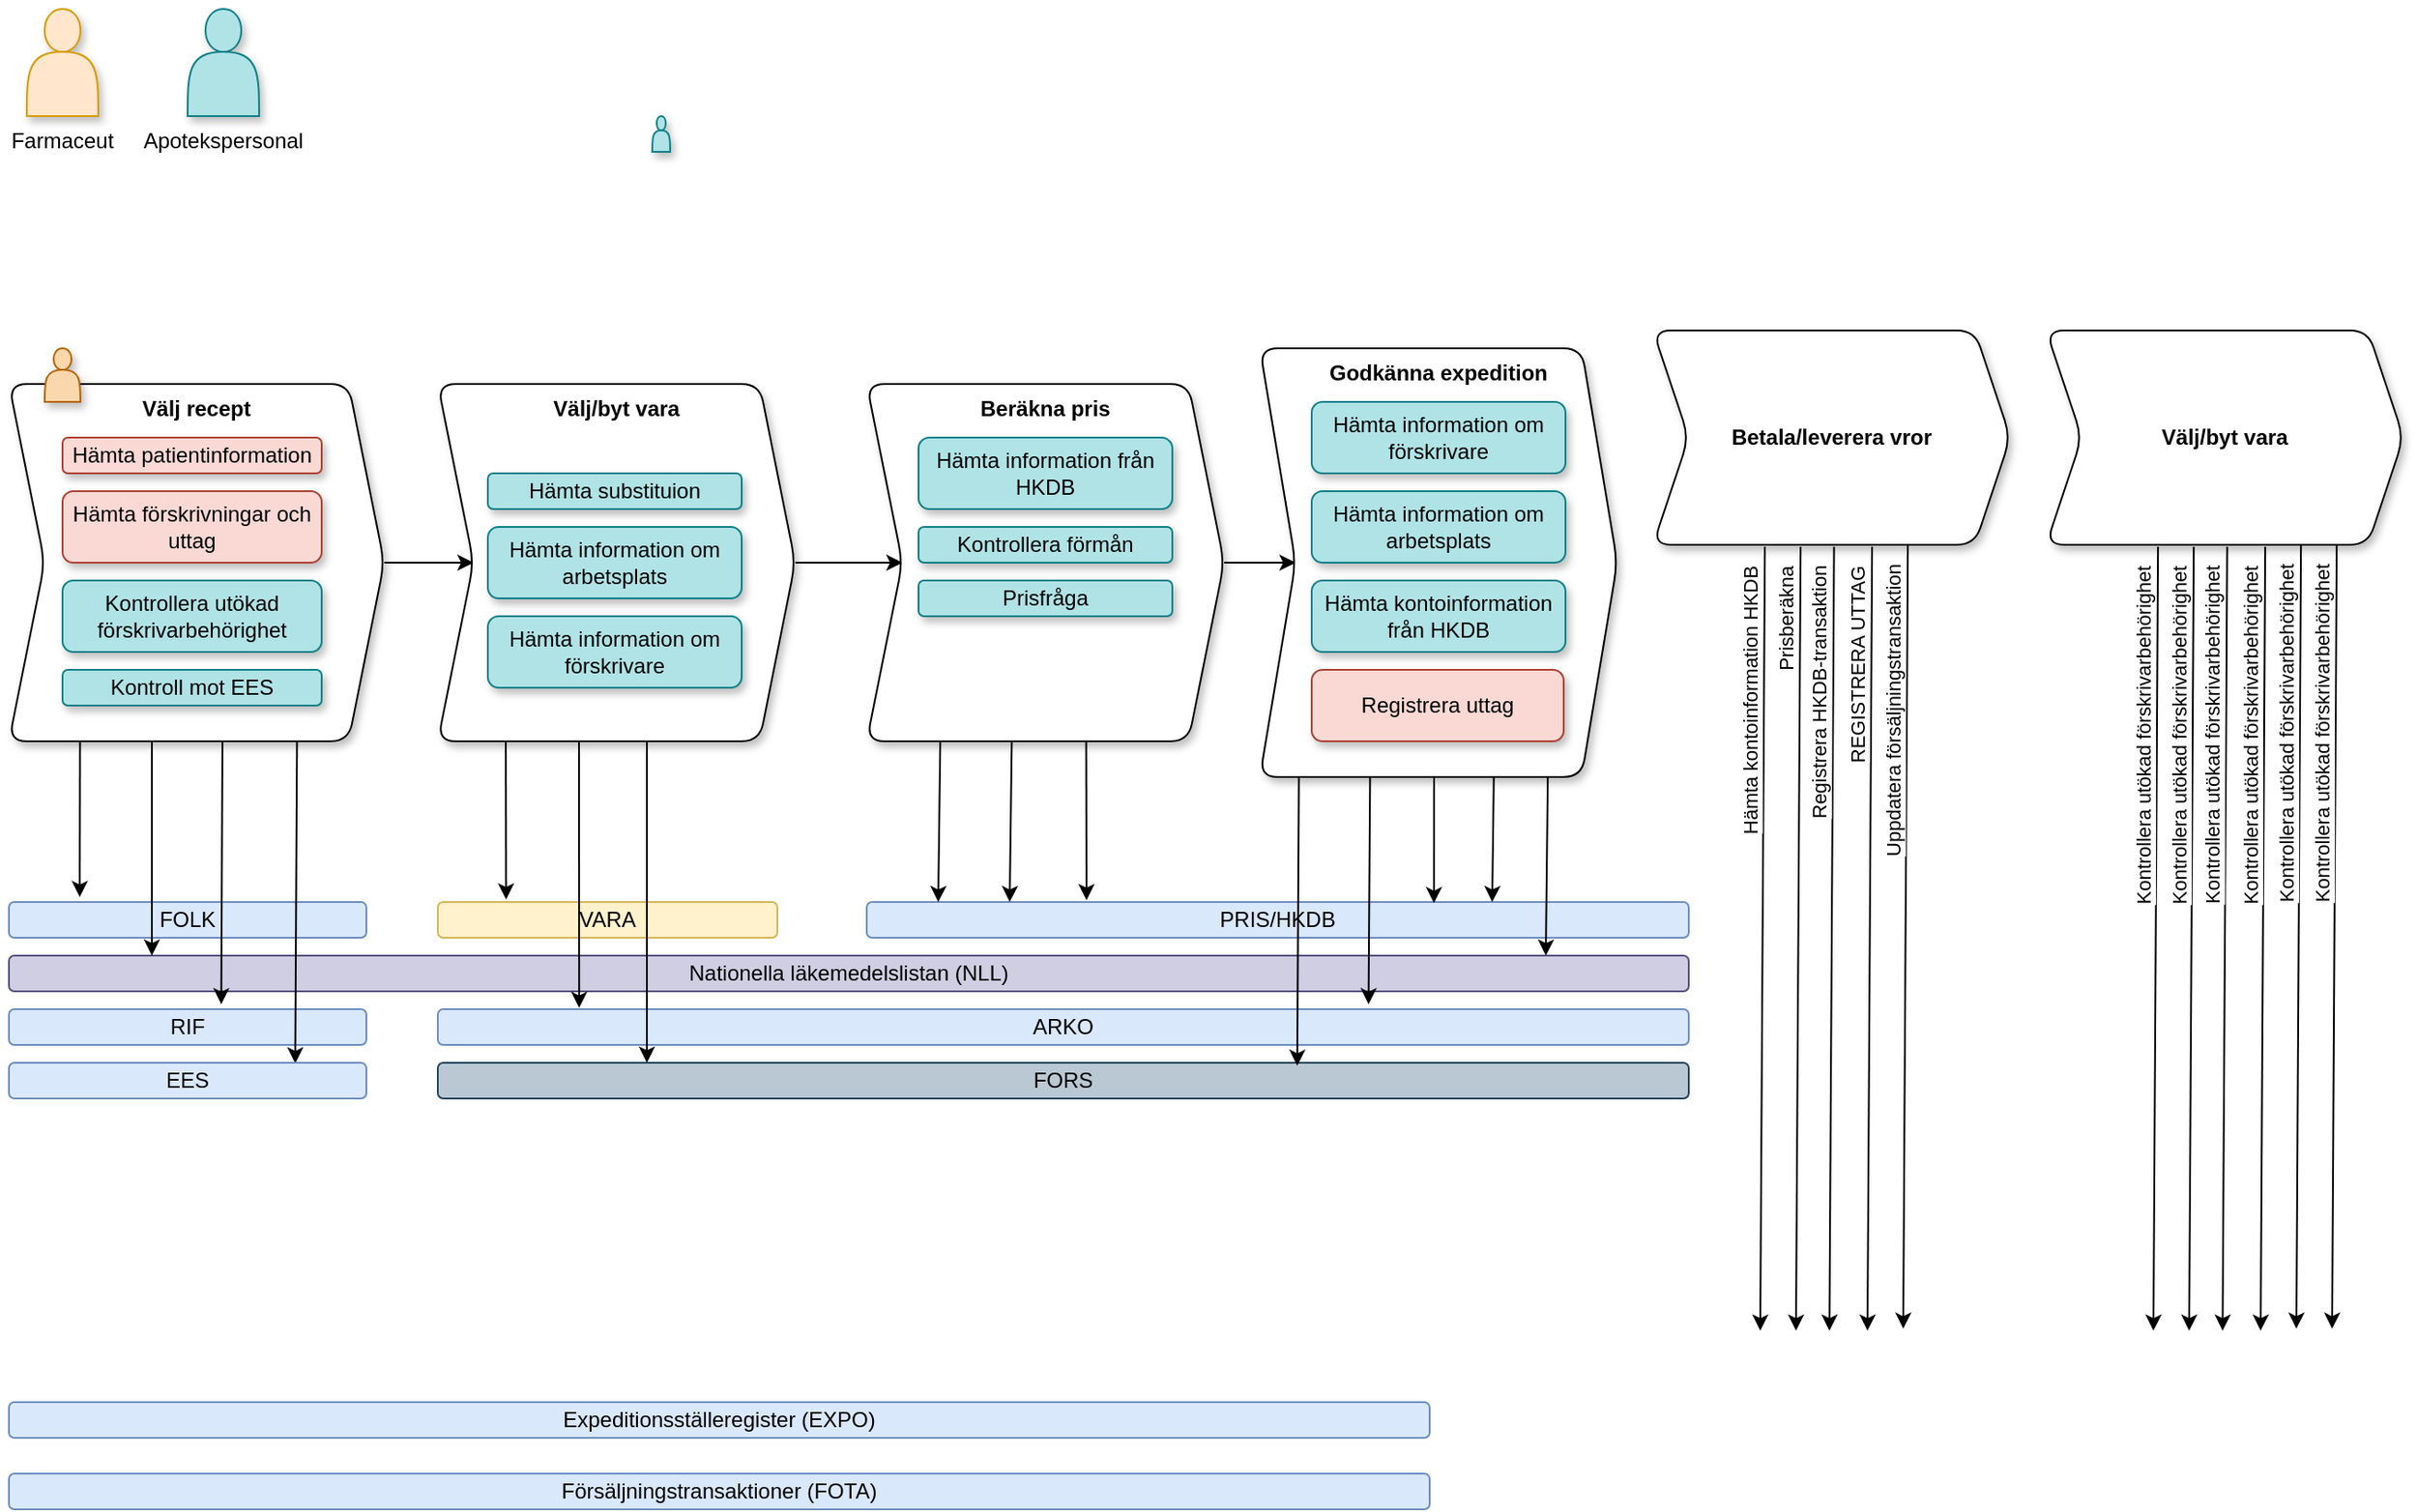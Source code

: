 <mxfile version="13.8.5" type="github">
  <diagram id="Y8RW_nMM7FUyLUE6UGEh" name="Page-1">
    <mxGraphModel dx="997" dy="1709" grid="1" gridSize="10" guides="1" tooltips="1" connect="1" arrows="1" fold="1" page="1" pageScale="1" pageWidth="850" pageHeight="1100" math="0" shadow="0">
      <root>
        <mxCell id="0" />
        <mxCell id="1" parent="0" />
        <mxCell id="-_0p66DI5QI1zj4v-Ik1-10" value="Farmaceut" style="shape=actor;whiteSpace=wrap;html=1;rounded=1;shadow=1;labelPosition=center;verticalLabelPosition=bottom;align=center;verticalAlign=top;fillColor=#ffe6cc;strokeColor=#d79b00;" parent="1" vertex="1">
          <mxGeometry x="10" y="-60" width="40" height="60" as="geometry" />
        </mxCell>
        <mxCell id="-_0p66DI5QI1zj4v-Ik1-12" value="FORS" style="whiteSpace=wrap;html=1;fillColor=#bac8d3;strokeColor=#23445d;rounded=1;" parent="1" vertex="1">
          <mxGeometry x="240" y="530" width="700" height="20" as="geometry" />
        </mxCell>
        <mxCell id="Q4kJV671iwrY0cKDhgk4-12" style="edgeStyle=orthogonalEdgeStyle;rounded=0;orthogonalLoop=1;jettySize=auto;html=1;exitX=1;exitY=0.5;exitDx=0;exitDy=0;" edge="1" parent="1" source="-_0p66DI5QI1zj4v-Ik1-9" target="Q4kJV671iwrY0cKDhgk4-13">
          <mxGeometry relative="1" as="geometry">
            <mxPoint x="-40" y="180" as="sourcePoint" />
          </mxGeometry>
        </mxCell>
        <mxCell id="Q4kJV671iwrY0cKDhgk4-1" value="VARA" style="whiteSpace=wrap;html=1;fillColor=#fff2cc;strokeColor=#d6b656;rounded=1;" vertex="1" parent="1">
          <mxGeometry x="240" y="440" width="190" height="20" as="geometry" />
        </mxCell>
        <mxCell id="Q4kJV671iwrY0cKDhgk4-2" value="ARKO" style="whiteSpace=wrap;html=1;fillColor=#dae8fc;strokeColor=#6c8ebf;rounded=1;" vertex="1" parent="1">
          <mxGeometry x="240" y="500" width="700" height="20" as="geometry" />
        </mxCell>
        <mxCell id="Q4kJV671iwrY0cKDhgk4-3" value="Nationella läkemedelslistan (NLL)" style="whiteSpace=wrap;html=1;fillColor=#d0cee2;strokeColor=#56517e;rounded=1;" vertex="1" parent="1">
          <mxGeometry y="470" width="940" height="20" as="geometry" />
        </mxCell>
        <mxCell id="Q4kJV671iwrY0cKDhgk4-5" value="PRIS/HKDB" style="whiteSpace=wrap;html=1;fillColor=#dae8fc;strokeColor=#6c8ebf;rounded=1;" vertex="1" parent="1">
          <mxGeometry x="480" y="440" width="460" height="20" as="geometry" />
        </mxCell>
        <mxCell id="Q4kJV671iwrY0cKDhgk4-7" value="Expeditionsställeregister (EXPO)" style="whiteSpace=wrap;html=1;fillColor=#dae8fc;strokeColor=#6c8ebf;rounded=1;" vertex="1" parent="1">
          <mxGeometry y="720" width="795" height="20" as="geometry" />
        </mxCell>
        <mxCell id="Q4kJV671iwrY0cKDhgk4-8" value="RIF" style="whiteSpace=wrap;html=1;fillColor=#dae8fc;strokeColor=#6c8ebf;rounded=1;" vertex="1" parent="1">
          <mxGeometry y="500" width="200" height="20" as="geometry" />
        </mxCell>
        <mxCell id="Q4kJV671iwrY0cKDhgk4-9" value="Försäljningstransaktioner (FOTA)" style="whiteSpace=wrap;html=1;fillColor=#dae8fc;strokeColor=#6c8ebf;rounded=1;" vertex="1" parent="1">
          <mxGeometry y="760" width="795" height="20" as="geometry" />
        </mxCell>
        <mxCell id="Q4kJV671iwrY0cKDhgk4-10" value="Apotekspersonal" style="shape=actor;whiteSpace=wrap;html=1;rounded=1;shadow=1;labelPosition=center;verticalLabelPosition=bottom;align=center;verticalAlign=top;fillColor=#b0e3e6;strokeColor=#0e8088;" vertex="1" parent="1">
          <mxGeometry x="100" y="-60" width="40" height="60" as="geometry" />
        </mxCell>
        <mxCell id="Q4kJV671iwrY0cKDhgk4-16" value="" style="shape=actor;whiteSpace=wrap;html=1;rounded=1;shadow=1;labelPosition=center;verticalLabelPosition=bottom;align=center;verticalAlign=top;fillColor=#b0e3e6;strokeColor=#0e8088;" vertex="1" parent="1">
          <mxGeometry x="360" width="10" height="20" as="geometry" />
        </mxCell>
        <UserObject label="FOLK" tooltip="Folkbokförda personer (FOLK)" id="Q4kJV671iwrY0cKDhgk4-20">
          <mxCell style="whiteSpace=wrap;html=1;fillColor=#dae8fc;strokeColor=#6c8ebf;rounded=1;" vertex="1" parent="1">
            <mxGeometry y="440" width="200" height="20" as="geometry" />
          </mxCell>
        </UserObject>
        <mxCell id="Q4kJV671iwrY0cKDhgk4-26" value="" style="endArrow=classic;html=1;sketch=0;horizontal=0;labelPosition=right;verticalLabelPosition=middle;align=left;verticalAlign=middle;entryX=0.198;entryY=-0.14;entryDx=0;entryDy=0;entryPerimeter=0;" edge="1" parent="1" target="Q4kJV671iwrY0cKDhgk4-20">
          <mxGeometry x="0.722" relative="1" as="geometry">
            <mxPoint x="40" y="240" as="sourcePoint" />
            <mxPoint x="40" y="470" as="targetPoint" />
            <mxPoint as="offset" />
          </mxGeometry>
        </mxCell>
        <mxCell id="Q4kJV671iwrY0cKDhgk4-29" value="" style="endArrow=classic;html=1;exitX=0.25;exitY=1;exitDx=0;exitDy=0;horizontal=0;labelPosition=right;verticalLabelPosition=middle;align=left;verticalAlign=middle;" edge="1" parent="1">
          <mxGeometry x="0.938" relative="1" as="geometry">
            <mxPoint x="80" y="240" as="sourcePoint" />
            <mxPoint x="80" y="470" as="targetPoint" />
            <mxPoint as="offset" />
          </mxGeometry>
        </mxCell>
        <mxCell id="Q4kJV671iwrY0cKDhgk4-31" value="" style="endArrow=classic;html=1;exitX=0.5;exitY=1;exitDx=0;exitDy=0;horizontal=0;align=left;labelPosition=right;verticalLabelPosition=middle;verticalAlign=middle;entryX=0.594;entryY=-0.14;entryDx=0;entryDy=0;entryPerimeter=0;" edge="1" parent="1" target="Q4kJV671iwrY0cKDhgk4-8">
          <mxGeometry x="0.8" relative="1" as="geometry">
            <mxPoint x="120" y="240" as="sourcePoint" />
            <mxPoint x="118" y="440" as="targetPoint" />
            <mxPoint as="offset" />
          </mxGeometry>
        </mxCell>
        <mxCell id="Q4kJV671iwrY0cKDhgk4-41" value="" style="endArrow=classic;html=1;entryX=0.113;entryY=-0.036;entryDx=0;entryDy=0;entryPerimeter=0;" edge="1" parent="1" target="Q4kJV671iwrY0cKDhgk4-2">
          <mxGeometry relative="1" as="geometry">
            <mxPoint x="319" y="330" as="sourcePoint" />
            <mxPoint x="318" y="600" as="targetPoint" />
          </mxGeometry>
        </mxCell>
        <mxCell id="Q4kJV671iwrY0cKDhgk4-45" value="" style="endArrow=classic;html=1;horizontal=0;" edge="1" parent="1">
          <mxGeometry x="0.611" y="-1" relative="1" as="geometry">
            <mxPoint x="357" y="330" as="sourcePoint" />
            <mxPoint x="357" y="530" as="targetPoint" />
            <mxPoint as="offset" />
          </mxGeometry>
        </mxCell>
        <mxCell id="Q4kJV671iwrY0cKDhgk4-47" value="" style="endArrow=classic;html=1;exitX=0.5;exitY=1;exitDx=0;exitDy=0;" edge="1" parent="1">
          <mxGeometry relative="1" as="geometry">
            <mxPoint x="522.58" y="240.0" as="sourcePoint" />
            <mxPoint x="520" y="440" as="targetPoint" />
          </mxGeometry>
        </mxCell>
        <mxCell id="Q4kJV671iwrY0cKDhgk4-49" value="" style="endArrow=classic;html=1;exitX=0.5;exitY=1;exitDx=0;exitDy=0;" edge="1" parent="1">
          <mxGeometry relative="1" as="geometry">
            <mxPoint x="562.58" y="240.0" as="sourcePoint" />
            <mxPoint x="560" y="440" as="targetPoint" />
          </mxGeometry>
        </mxCell>
        <mxCell id="Q4kJV671iwrY0cKDhgk4-51" value="" style="endArrow=classic;html=1;exitX=0.5;exitY=1;exitDx=0;exitDy=0;" edge="1" parent="1">
          <mxGeometry relative="1" as="geometry">
            <mxPoint x="602.57" y="240" as="sourcePoint" />
            <mxPoint x="603" y="439" as="targetPoint" />
          </mxGeometry>
        </mxCell>
        <mxCell id="Q4kJV671iwrY0cKDhgk4-56" value="" style="endArrow=classic;html=1;exitX=0.5;exitY=1;exitDx=0;exitDy=0;entryX=0.687;entryY=0.084;entryDx=0;entryDy=0;entryPerimeter=0;" edge="1" parent="1" target="-_0p66DI5QI1zj4v-Ik1-12">
          <mxGeometry relative="1" as="geometry">
            <mxPoint x="722.58" y="240.0" as="sourcePoint" />
            <mxPoint x="750" y="570" as="targetPoint" />
          </mxGeometry>
        </mxCell>
        <mxCell id="Q4kJV671iwrY0cKDhgk4-58" value="" style="endArrow=classic;html=1;exitX=0.5;exitY=1;exitDx=0;exitDy=0;entryX=0.744;entryY=-0.14;entryDx=0;entryDy=0;entryPerimeter=0;" edge="1" parent="1" target="Q4kJV671iwrY0cKDhgk4-2">
          <mxGeometry relative="1" as="geometry">
            <mxPoint x="762.58" y="240.0" as="sourcePoint" />
            <mxPoint x="760.005" y="678.88" as="targetPoint" />
          </mxGeometry>
        </mxCell>
        <mxCell id="Q4kJV671iwrY0cKDhgk4-60" value="" style="endArrow=classic;html=1;exitX=0.5;exitY=1;exitDx=0;exitDy=0;entryX=0.69;entryY=0.033;entryDx=0;entryDy=0;entryPerimeter=0;" edge="1" parent="1" target="Q4kJV671iwrY0cKDhgk4-5">
          <mxGeometry relative="1" as="geometry">
            <mxPoint x="797.57" y="240.0" as="sourcePoint" />
            <mxPoint x="794.995" y="678.88" as="targetPoint" />
          </mxGeometry>
        </mxCell>
        <mxCell id="Q4kJV671iwrY0cKDhgk4-62" value="" style="endArrow=classic;html=1;exitX=0.5;exitY=1;exitDx=0;exitDy=0;" edge="1" parent="1">
          <mxGeometry relative="1" as="geometry">
            <mxPoint x="832.57" y="240" as="sourcePoint" />
            <mxPoint x="830" y="440" as="targetPoint" />
          </mxGeometry>
        </mxCell>
        <mxCell id="Q4kJV671iwrY0cKDhgk4-64" value="" style="endArrow=classic;html=1;exitX=0.5;exitY=1;exitDx=0;exitDy=0;" edge="1" parent="1">
          <mxGeometry relative="1" as="geometry">
            <mxPoint x="862.57" y="240" as="sourcePoint" />
            <mxPoint x="860" y="470" as="targetPoint" />
          </mxGeometry>
        </mxCell>
        <mxCell id="Q4kJV671iwrY0cKDhgk4-66" value="Betala/leverera vror" style="shape=step;perimeter=stepPerimeter;whiteSpace=wrap;html=1;fixedSize=1;rounded=1;shadow=1;fontStyle=1" vertex="1" parent="1">
          <mxGeometry x="920" y="120" width="200" height="120" as="geometry" />
        </mxCell>
        <mxCell id="Q4kJV671iwrY0cKDhgk4-67" value="" style="endArrow=classic;html=1;exitX=0.5;exitY=1;exitDx=0;exitDy=0;entryX=0.477;entryY=-0.006;entryDx=0;entryDy=0;entryPerimeter=0;" edge="1" parent="1">
          <mxGeometry relative="1" as="geometry">
            <mxPoint x="982.58" y="241.12" as="sourcePoint" />
            <mxPoint x="980.005" y="680" as="targetPoint" />
          </mxGeometry>
        </mxCell>
        <mxCell id="Q4kJV671iwrY0cKDhgk4-68" value="Hämta kontoinformation HKDB" style="edgeLabel;resizable=0;html=1;align=right;verticalAlign=bottom;horizontal=0;labelPosition=left;verticalLabelPosition=top;spacingTop=0;spacingRight=10;" connectable="0" vertex="1" parent="Q4kJV671iwrY0cKDhgk4-67">
          <mxGeometry x="-1" relative="1" as="geometry" />
        </mxCell>
        <mxCell id="Q4kJV671iwrY0cKDhgk4-69" value="" style="endArrow=classic;html=1;exitX=0.5;exitY=1;exitDx=0;exitDy=0;entryX=0.477;entryY=-0.006;entryDx=0;entryDy=0;entryPerimeter=0;" edge="1" parent="1">
          <mxGeometry relative="1" as="geometry">
            <mxPoint x="1002.58" y="241.12" as="sourcePoint" />
            <mxPoint x="1000.005" y="680" as="targetPoint" />
          </mxGeometry>
        </mxCell>
        <mxCell id="Q4kJV671iwrY0cKDhgk4-70" value="Prisberäkna" style="edgeLabel;resizable=0;html=1;align=right;verticalAlign=bottom;horizontal=0;labelPosition=left;verticalLabelPosition=top;spacingTop=0;spacingRight=10;" connectable="0" vertex="1" parent="Q4kJV671iwrY0cKDhgk4-69">
          <mxGeometry x="-1" relative="1" as="geometry" />
        </mxCell>
        <mxCell id="Q4kJV671iwrY0cKDhgk4-71" value="" style="endArrow=classic;html=1;exitX=0.5;exitY=1;exitDx=0;exitDy=0;entryX=0.477;entryY=-0.006;entryDx=0;entryDy=0;entryPerimeter=0;" edge="1" parent="1">
          <mxGeometry relative="1" as="geometry">
            <mxPoint x="1021.29" y="241.12" as="sourcePoint" />
            <mxPoint x="1018.715" y="680" as="targetPoint" />
          </mxGeometry>
        </mxCell>
        <mxCell id="Q4kJV671iwrY0cKDhgk4-72" value="Registrera HKDB-transaktion" style="edgeLabel;resizable=0;html=1;align=right;verticalAlign=bottom;horizontal=0;labelPosition=left;verticalLabelPosition=top;spacingTop=0;spacingRight=10;" connectable="0" vertex="1" parent="Q4kJV671iwrY0cKDhgk4-71">
          <mxGeometry x="-1" relative="1" as="geometry" />
        </mxCell>
        <mxCell id="Q4kJV671iwrY0cKDhgk4-73" value="" style="endArrow=classic;html=1;exitX=0.5;exitY=1;exitDx=0;exitDy=0;entryX=0.477;entryY=-0.006;entryDx=0;entryDy=0;entryPerimeter=0;" edge="1" parent="1">
          <mxGeometry relative="1" as="geometry">
            <mxPoint x="1042.58" y="241.12" as="sourcePoint" />
            <mxPoint x="1040.005" y="680" as="targetPoint" />
          </mxGeometry>
        </mxCell>
        <mxCell id="Q4kJV671iwrY0cKDhgk4-74" value="REGISTRERA UTTAG" style="edgeLabel;resizable=0;html=1;align=right;verticalAlign=bottom;horizontal=0;labelPosition=left;verticalLabelPosition=top;spacingTop=0;spacingRight=10;" connectable="0" vertex="1" parent="Q4kJV671iwrY0cKDhgk4-73">
          <mxGeometry x="-1" relative="1" as="geometry" />
        </mxCell>
        <mxCell id="Q4kJV671iwrY0cKDhgk4-75" value="" style="endArrow=classic;html=1;exitX=0.5;exitY=1;exitDx=0;exitDy=0;entryX=0.477;entryY=-0.006;entryDx=0;entryDy=0;entryPerimeter=0;" edge="1" parent="1">
          <mxGeometry relative="1" as="geometry">
            <mxPoint x="1062.58" y="240" as="sourcePoint" />
            <mxPoint x="1060.005" y="678.88" as="targetPoint" />
          </mxGeometry>
        </mxCell>
        <mxCell id="Q4kJV671iwrY0cKDhgk4-76" value="Uppdatera försäljningstransaktion" style="edgeLabel;resizable=0;html=1;align=right;verticalAlign=bottom;horizontal=0;labelPosition=left;verticalLabelPosition=top;spacingTop=0;spacingRight=10;" connectable="0" vertex="1" parent="Q4kJV671iwrY0cKDhgk4-75">
          <mxGeometry x="-1" relative="1" as="geometry" />
        </mxCell>
        <mxCell id="Q4kJV671iwrY0cKDhgk4-79" value="Välj/byt vara" style="shape=step;perimeter=stepPerimeter;whiteSpace=wrap;html=1;fixedSize=1;rounded=1;shadow=1;fontStyle=1" vertex="1" parent="1">
          <mxGeometry x="1140" y="120" width="200" height="120" as="geometry" />
        </mxCell>
        <mxCell id="Q4kJV671iwrY0cKDhgk4-80" value="" style="endArrow=classic;html=1;exitX=0.5;exitY=1;exitDx=0;exitDy=0;entryX=0.477;entryY=-0.006;entryDx=0;entryDy=0;entryPerimeter=0;" edge="1" parent="1">
          <mxGeometry relative="1" as="geometry">
            <mxPoint x="1202.58" y="241.12" as="sourcePoint" />
            <mxPoint x="1200.005" y="680" as="targetPoint" />
          </mxGeometry>
        </mxCell>
        <mxCell id="Q4kJV671iwrY0cKDhgk4-81" value="Kontrollera utökad förskrivarbehörighet" style="edgeLabel;resizable=0;html=1;align=right;verticalAlign=bottom;horizontal=0;labelPosition=left;verticalLabelPosition=top;spacingTop=0;spacingRight=10;" connectable="0" vertex="1" parent="Q4kJV671iwrY0cKDhgk4-80">
          <mxGeometry x="-1" relative="1" as="geometry" />
        </mxCell>
        <mxCell id="Q4kJV671iwrY0cKDhgk4-82" value="" style="endArrow=classic;html=1;exitX=0.5;exitY=1;exitDx=0;exitDy=0;entryX=0.477;entryY=-0.006;entryDx=0;entryDy=0;entryPerimeter=0;" edge="1" parent="1">
          <mxGeometry relative="1" as="geometry">
            <mxPoint x="1222.58" y="241.12" as="sourcePoint" />
            <mxPoint x="1220.005" y="680" as="targetPoint" />
          </mxGeometry>
        </mxCell>
        <mxCell id="Q4kJV671iwrY0cKDhgk4-83" value="Kontrollera utökad förskrivarbehörighet" style="edgeLabel;resizable=0;html=1;align=right;verticalAlign=bottom;horizontal=0;labelPosition=left;verticalLabelPosition=top;spacingTop=0;spacingRight=10;" connectable="0" vertex="1" parent="Q4kJV671iwrY0cKDhgk4-82">
          <mxGeometry x="-1" relative="1" as="geometry" />
        </mxCell>
        <mxCell id="Q4kJV671iwrY0cKDhgk4-84" value="" style="endArrow=classic;html=1;exitX=0.5;exitY=1;exitDx=0;exitDy=0;entryX=0.477;entryY=-0.006;entryDx=0;entryDy=0;entryPerimeter=0;" edge="1" parent="1">
          <mxGeometry relative="1" as="geometry">
            <mxPoint x="1241.29" y="241.12" as="sourcePoint" />
            <mxPoint x="1238.715" y="680" as="targetPoint" />
          </mxGeometry>
        </mxCell>
        <mxCell id="Q4kJV671iwrY0cKDhgk4-85" value="Kontrollera utökad förskrivarbehörighet" style="edgeLabel;resizable=0;html=1;align=right;verticalAlign=bottom;horizontal=0;labelPosition=left;verticalLabelPosition=top;spacingTop=0;spacingRight=10;" connectable="0" vertex="1" parent="Q4kJV671iwrY0cKDhgk4-84">
          <mxGeometry x="-1" relative="1" as="geometry" />
        </mxCell>
        <mxCell id="Q4kJV671iwrY0cKDhgk4-86" value="" style="endArrow=classic;html=1;exitX=0.5;exitY=1;exitDx=0;exitDy=0;entryX=0.477;entryY=-0.006;entryDx=0;entryDy=0;entryPerimeter=0;" edge="1" parent="1">
          <mxGeometry relative="1" as="geometry">
            <mxPoint x="1262.58" y="241.12" as="sourcePoint" />
            <mxPoint x="1260.005" y="680" as="targetPoint" />
          </mxGeometry>
        </mxCell>
        <mxCell id="Q4kJV671iwrY0cKDhgk4-87" value="Kontrollera utökad förskrivarbehörighet" style="edgeLabel;resizable=0;html=1;align=right;verticalAlign=bottom;horizontal=0;labelPosition=left;verticalLabelPosition=top;spacingTop=0;spacingRight=10;" connectable="0" vertex="1" parent="Q4kJV671iwrY0cKDhgk4-86">
          <mxGeometry x="-1" relative="1" as="geometry" />
        </mxCell>
        <mxCell id="Q4kJV671iwrY0cKDhgk4-88" value="" style="endArrow=classic;html=1;exitX=0.5;exitY=1;exitDx=0;exitDy=0;entryX=0.477;entryY=-0.006;entryDx=0;entryDy=0;entryPerimeter=0;" edge="1" parent="1">
          <mxGeometry relative="1" as="geometry">
            <mxPoint x="1282.58" y="240" as="sourcePoint" />
            <mxPoint x="1280.005" y="678.88" as="targetPoint" />
          </mxGeometry>
        </mxCell>
        <mxCell id="Q4kJV671iwrY0cKDhgk4-89" value="Kontrollera utökad förskrivarbehörighet" style="edgeLabel;resizable=0;html=1;align=right;verticalAlign=bottom;horizontal=0;labelPosition=left;verticalLabelPosition=top;spacingTop=0;spacingRight=10;" connectable="0" vertex="1" parent="Q4kJV671iwrY0cKDhgk4-88">
          <mxGeometry x="-1" relative="1" as="geometry" />
        </mxCell>
        <mxCell id="Q4kJV671iwrY0cKDhgk4-90" value="" style="endArrow=classic;html=1;exitX=0.5;exitY=1;exitDx=0;exitDy=0;entryX=0.477;entryY=-0.006;entryDx=0;entryDy=0;entryPerimeter=0;" edge="1" parent="1">
          <mxGeometry relative="1" as="geometry">
            <mxPoint x="1302.57" y="240" as="sourcePoint" />
            <mxPoint x="1299.995" y="678.88" as="targetPoint" />
          </mxGeometry>
        </mxCell>
        <mxCell id="Q4kJV671iwrY0cKDhgk4-91" value="Kontrollera utökad förskrivarbehörighet" style="edgeLabel;resizable=0;html=1;align=right;verticalAlign=bottom;horizontal=0;labelPosition=left;verticalLabelPosition=top;spacingTop=0;spacingRight=10;" connectable="0" vertex="1" parent="Q4kJV671iwrY0cKDhgk4-90">
          <mxGeometry x="-1" relative="1" as="geometry" />
        </mxCell>
        <mxCell id="Q4kJV671iwrY0cKDhgk4-92" value="" style="endArrow=classic;html=1;strokeColor=#000000;exitX=1;exitY=0.5;exitDx=0;exitDy=0;entryX=0;entryY=0.5;entryDx=0;entryDy=0;" edge="1" parent="1" source="Q4kJV671iwrY0cKDhgk4-13" target="Q4kJV671iwrY0cKDhgk4-36">
          <mxGeometry width="50" height="50" relative="1" as="geometry">
            <mxPoint x="290" y="430" as="sourcePoint" />
            <mxPoint x="340" y="380" as="targetPoint" />
          </mxGeometry>
        </mxCell>
        <mxCell id="Q4kJV671iwrY0cKDhgk4-112" value="" style="endArrow=classic;html=1;exitX=0.5;exitY=1;exitDx=0;exitDy=0;entryX=0.801;entryY=0.016;entryDx=0;entryDy=0;entryPerimeter=0;horizontal=0;align=left;labelPosition=right;verticalLabelPosition=middle;verticalAlign=middle;" edge="1" parent="1" target="Q4kJV671iwrY0cKDhgk4-113">
          <mxGeometry x="0.727" relative="1" as="geometry">
            <mxPoint x="161.79" y="241" as="sourcePoint" />
            <mxPoint x="160.0" y="600" as="targetPoint" />
            <mxPoint as="offset" />
          </mxGeometry>
        </mxCell>
        <mxCell id="-_0p66DI5QI1zj4v-Ik1-9" value="Välj recept" style="shape=step;perimeter=stepPerimeter;whiteSpace=wrap;html=1;fixedSize=1;rounded=1;shadow=1;fontStyle=1;horizontal=1;verticalAlign=top;" parent="1" vertex="1">
          <mxGeometry y="150" width="210" height="200" as="geometry" />
        </mxCell>
        <mxCell id="Q4kJV671iwrY0cKDhgk4-17" value="" style="shape=actor;whiteSpace=wrap;html=1;rounded=1;shadow=1;labelPosition=center;verticalLabelPosition=bottom;align=center;verticalAlign=top;fillColor=#fad7ac;strokeColor=#b46504;" vertex="1" parent="1">
          <mxGeometry x="20" y="130" width="20" height="30" as="geometry" />
        </mxCell>
        <mxCell id="Q4kJV671iwrY0cKDhgk4-108" value="Hämta patientinformation" style="rounded=1;whiteSpace=wrap;html=1;shadow=1;fontSize=12;fillColor=#fad9d5;strokeColor=#ae4132;" vertex="1" parent="1">
          <mxGeometry x="30" y="180" width="145" height="20" as="geometry" />
        </mxCell>
        <mxCell id="Q4kJV671iwrY0cKDhgk4-109" value="Hämta förskrivningar och uttag" style="rounded=1;whiteSpace=wrap;html=1;shadow=1;fontSize=12;fillColor=#fad9d5;strokeColor=#ae4132;" vertex="1" parent="1">
          <mxGeometry x="30" y="210" width="145" height="40" as="geometry" />
        </mxCell>
        <mxCell id="Q4kJV671iwrY0cKDhgk4-110" value="Kontrollera utökad förskrivarbehörighet" style="rounded=1;whiteSpace=wrap;html=1;shadow=1;fillColor=#b0e3e6;strokeColor=#0e8088;" vertex="1" parent="1">
          <mxGeometry x="30" y="260" width="145" height="40" as="geometry" />
        </mxCell>
        <mxCell id="Q4kJV671iwrY0cKDhgk4-111" value="Kontroll mot EES" style="rounded=1;whiteSpace=wrap;html=1;shadow=1;fillColor=#b0e3e6;strokeColor=#0e8088;" vertex="1" parent="1">
          <mxGeometry x="30" y="310" width="145" height="20" as="geometry" />
        </mxCell>
        <mxCell id="Q4kJV671iwrY0cKDhgk4-113" value="EES" style="whiteSpace=wrap;html=1;fillColor=#dae8fc;strokeColor=#6c8ebf;rounded=1;" vertex="1" parent="1">
          <mxGeometry y="530" width="200" height="20" as="geometry" />
        </mxCell>
        <mxCell id="Q4kJV671iwrY0cKDhgk4-114" value="" style="endArrow=classic;html=1;entryX=0.201;entryY=-0.071;entryDx=0;entryDy=0;entryPerimeter=0;" edge="1" parent="1" target="Q4kJV671iwrY0cKDhgk4-1">
          <mxGeometry relative="1" as="geometry">
            <mxPoint x="278" y="330" as="sourcePoint" />
            <mxPoint x="277" y="440" as="targetPoint" />
          </mxGeometry>
        </mxCell>
        <mxCell id="Q4kJV671iwrY0cKDhgk4-13" value="Välj/byt vara" style="shape=step;perimeter=stepPerimeter;whiteSpace=wrap;html=1;fixedSize=1;rounded=1;shadow=1;fontStyle=1;verticalAlign=top;" vertex="1" parent="1">
          <mxGeometry x="240" y="150" width="200" height="200" as="geometry" />
        </mxCell>
        <mxCell id="Q4kJV671iwrY0cKDhgk4-105" value="Hämta substituion" style="rounded=1;whiteSpace=wrap;html=1;shadow=1;fontSize=12;fillColor=#b0e3e6;strokeColor=#0e8088;" vertex="1" parent="1">
          <mxGeometry x="268" y="200" width="142" height="20" as="geometry" />
        </mxCell>
        <mxCell id="Q4kJV671iwrY0cKDhgk4-106" value="Hämta information om arbetsplats" style="rounded=1;whiteSpace=wrap;html=1;shadow=1;fillColor=#b0e3e6;strokeColor=#0e8088;" vertex="1" parent="1">
          <mxGeometry x="268" y="230" width="142" height="40" as="geometry" />
        </mxCell>
        <mxCell id="Q4kJV671iwrY0cKDhgk4-107" value="Hämta information om förskrivare" style="rounded=1;whiteSpace=wrap;html=1;shadow=1;fillColor=#b0e3e6;strokeColor=#0e8088;" vertex="1" parent="1">
          <mxGeometry x="268" y="280" width="142" height="40" as="geometry" />
        </mxCell>
        <mxCell id="Q4kJV671iwrY0cKDhgk4-123" style="edgeStyle=orthogonalEdgeStyle;rounded=0;sketch=0;orthogonalLoop=1;jettySize=auto;html=1;exitX=1;exitY=0.5;exitDx=0;exitDy=0;endArrow=classic;endFill=1;strokeColor=#000000;fontSize=12;align=center;" edge="1" parent="1" source="Q4kJV671iwrY0cKDhgk4-36" target="Q4kJV671iwrY0cKDhgk4-53">
          <mxGeometry relative="1" as="geometry" />
        </mxCell>
        <mxCell id="Q4kJV671iwrY0cKDhgk4-36" value="Beräkna pris" style="shape=step;perimeter=stepPerimeter;whiteSpace=wrap;html=1;fixedSize=1;rounded=1;shadow=1;fontStyle=1;horizontal=1;verticalAlign=top;" vertex="1" parent="1">
          <mxGeometry x="480" y="150" width="200" height="200" as="geometry" />
        </mxCell>
        <mxCell id="Q4kJV671iwrY0cKDhgk4-115" value="Hämta information från HKDB" style="rounded=1;whiteSpace=wrap;html=1;shadow=1;fillColor=#b0e3e6;strokeColor=#0e8088;" vertex="1" parent="1">
          <mxGeometry x="509" y="180" width="142" height="40" as="geometry" />
        </mxCell>
        <mxCell id="Q4kJV671iwrY0cKDhgk4-116" value="Kontrollera förmån" style="rounded=1;whiteSpace=wrap;html=1;shadow=1;fillColor=#b0e3e6;strokeColor=#0e8088;" vertex="1" parent="1">
          <mxGeometry x="509" y="230" width="142" height="20" as="geometry" />
        </mxCell>
        <mxCell id="Q4kJV671iwrY0cKDhgk4-117" value="Prisfråga" style="rounded=1;whiteSpace=wrap;html=1;shadow=1;fillColor=#b0e3e6;strokeColor=#0e8088;" vertex="1" parent="1">
          <mxGeometry x="509" y="260" width="142" height="20" as="geometry" />
        </mxCell>
        <mxCell id="Q4kJV671iwrY0cKDhgk4-53" value="Godkänna expedition" style="shape=step;perimeter=stepPerimeter;whiteSpace=wrap;html=1;fixedSize=1;rounded=1;shadow=1;fontStyle=1;verticalAlign=top;" vertex="1" parent="1">
          <mxGeometry x="700" y="130" width="200" height="240" as="geometry" />
        </mxCell>
        <mxCell id="Q4kJV671iwrY0cKDhgk4-118" value="Hämta information om förskrivare" style="rounded=1;whiteSpace=wrap;html=1;shadow=1;fillColor=#b0e3e6;strokeColor=#0e8088;" vertex="1" parent="1">
          <mxGeometry x="729" y="160" width="142" height="40" as="geometry" />
        </mxCell>
        <mxCell id="Q4kJV671iwrY0cKDhgk4-119" value="Hämta information om arbetsplats" style="rounded=1;whiteSpace=wrap;html=1;shadow=1;fillColor=#b0e3e6;strokeColor=#0e8088;" vertex="1" parent="1">
          <mxGeometry x="729" y="210" width="142" height="40" as="geometry" />
        </mxCell>
        <mxCell id="Q4kJV671iwrY0cKDhgk4-120" value="Hämta kontoinformation från HKDB" style="rounded=1;whiteSpace=wrap;html=1;shadow=1;fillColor=#b0e3e6;strokeColor=#0e8088;" vertex="1" parent="1">
          <mxGeometry x="729" y="260" width="142" height="40" as="geometry" />
        </mxCell>
        <mxCell id="Q4kJV671iwrY0cKDhgk4-121" value="Registrera uttag" style="rounded=1;whiteSpace=wrap;html=1;shadow=1;fontSize=12;fillColor=#fad9d5;strokeColor=#ae4132;" vertex="1" parent="1">
          <mxGeometry x="729" y="310" width="141" height="40" as="geometry" />
        </mxCell>
      </root>
    </mxGraphModel>
  </diagram>
</mxfile>
